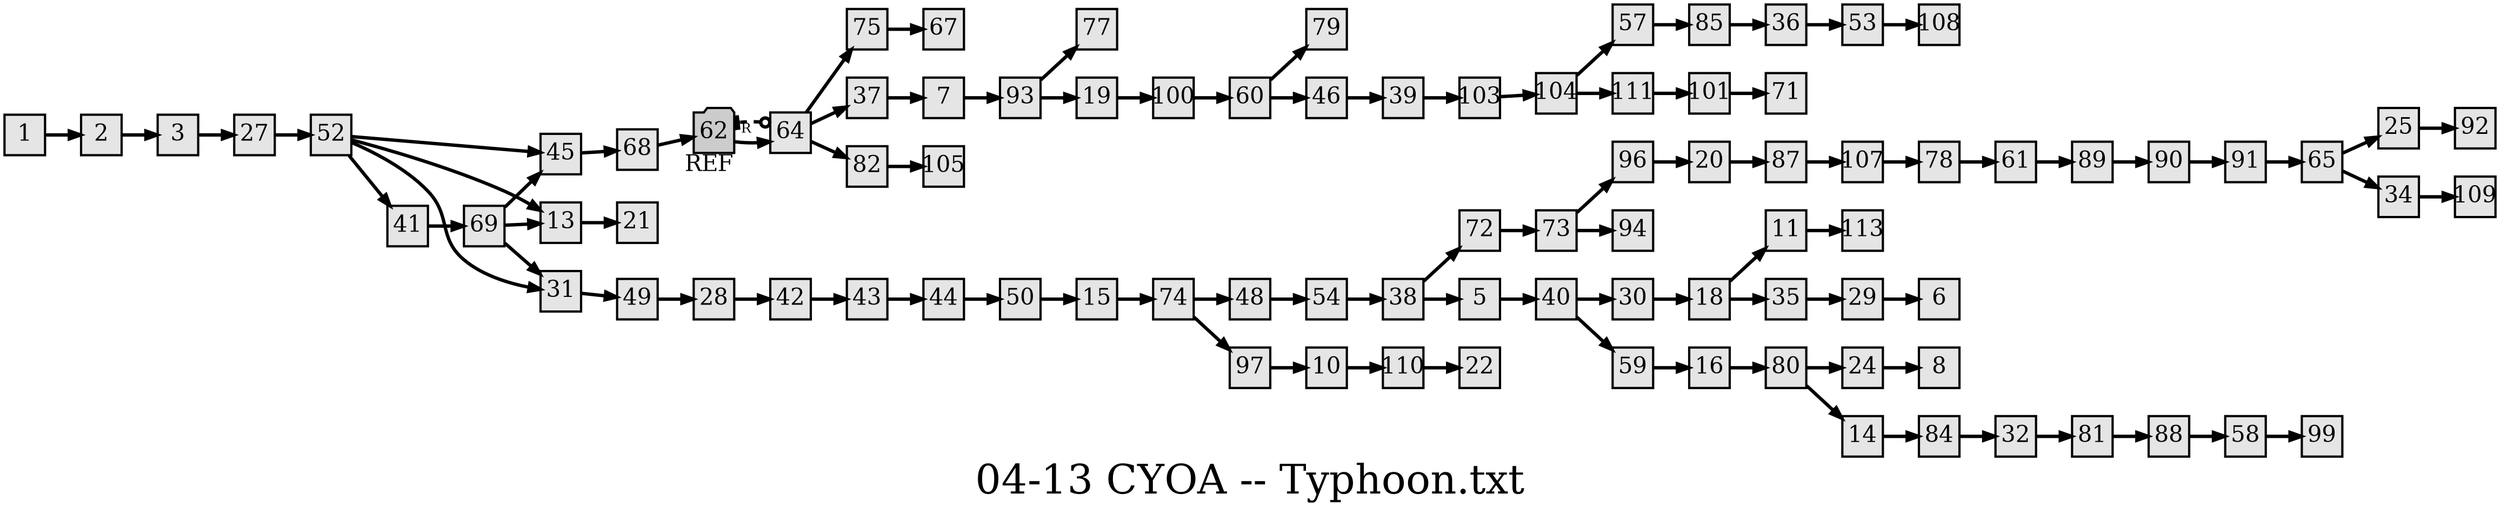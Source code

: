 digraph g{
  graph [ label="04-13 CYOA -- Typhoon.txt" rankdir=LR, ordering=out, fontsize=36, nodesep="0.35", ranksep="0.45"];
  node  [shape=rect, penwidth=2, fontsize=20, style=filled, fillcolor=grey90, margin="0,0", labelfloat=true, regular=true, fixedsize=true];
  edge  [labelfloat=true, penwidth=3, fontsize=12];

  1 -> 2;
  2 -> 3;
  3 -> 27;
  5 -> 40;
  7 -> 93;
  10 -> 110;
  11 -> 113;
  13 -> 21;
  14 -> 84;
  15 -> 74;
  16 -> 80;
  18 -> 11;
  18 -> 35;
  19 -> 100;
  20 -> 87;
  24 -> 8;
  25 -> 92;
  27 -> 52;
  28 -> 42;
  29 -> 6;
  30 -> 18;
  31 -> 49;
  32 -> 81;
  34 -> 109;
  35 -> 29;
  36 -> 53;
  37 -> 7;
  38 -> 72;
  38 -> 5;
  39 -> 103;
  40 -> 30;
  40 -> 59;
  41 -> 69;
  42 -> 43;
  43 -> 44;
  44 -> 50;
  45 -> 68;
  46 -> 39;
  48 -> 54;
  49 -> 28;
  50 -> 15;
  52 -> 31;
  52 -> 13;
  52 -> 45;
  52 -> 41;
  53 -> 108;
  54 -> 38;
  57 -> 85;
  58 -> 99;
  59 -> 16;
  60 -> 79;
  60 -> 46;
  61 -> 89;
  62	[ xlabel="REF", shape=folder, fontsize=20, fillcolor=grey80 ];
  62 -> 64;
  64 -> 62	[ xlabel="R", dir=both, arrowhead=tee, arrowtail=odot, style=dashed ];
  64 -> 75;
  64 -> 37;
  64 -> 82;
  65 -> 25;
  65 -> 34;
  68 -> 62;
  69 -> 45;
  69 -> 13;
  69 -> 31;
  72 -> 73;
  73 -> 96;
  73 -> 94;
  74 -> 48;
  74 -> 97;
  75 -> 67;
  78 -> 61;
  80 -> 24;
  80 -> 14;
  81 -> 88;
  82 -> 105;
  84 -> 32;
  85 -> 36;
  87 -> 107;
  88 -> 58;
  89 -> 90;
  90 -> 91;
  91 -> 65;
  93 -> 77;
  93 -> 19;
  96 -> 20;
  97 -> 10;
  100 -> 60;
  101 -> 71;
  103 -> 104;
  104 -> 57;
  104 -> 111;
  107 -> 78;
  110 -> 22;
  111 -> 101;
}

